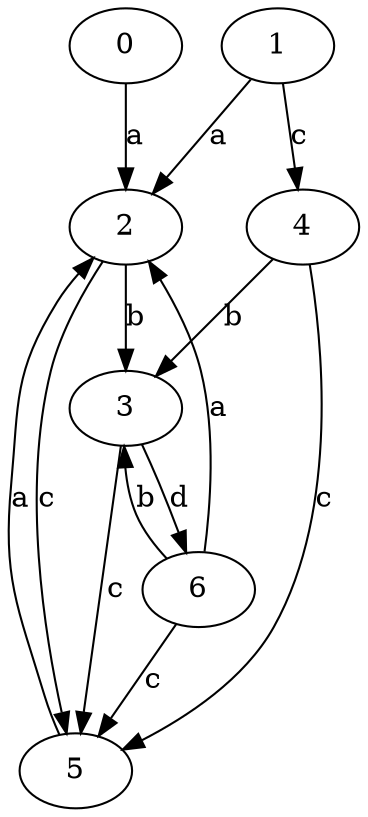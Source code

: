 strict digraph  {
1;
2;
3;
0;
4;
5;
6;
1 -> 2  [label=a];
1 -> 4  [label=c];
2 -> 3  [label=b];
2 -> 5  [label=c];
3 -> 5  [label=c];
3 -> 6  [label=d];
0 -> 2  [label=a];
4 -> 3  [label=b];
4 -> 5  [label=c];
5 -> 2  [label=a];
6 -> 2  [label=a];
6 -> 3  [label=b];
6 -> 5  [label=c];
}
